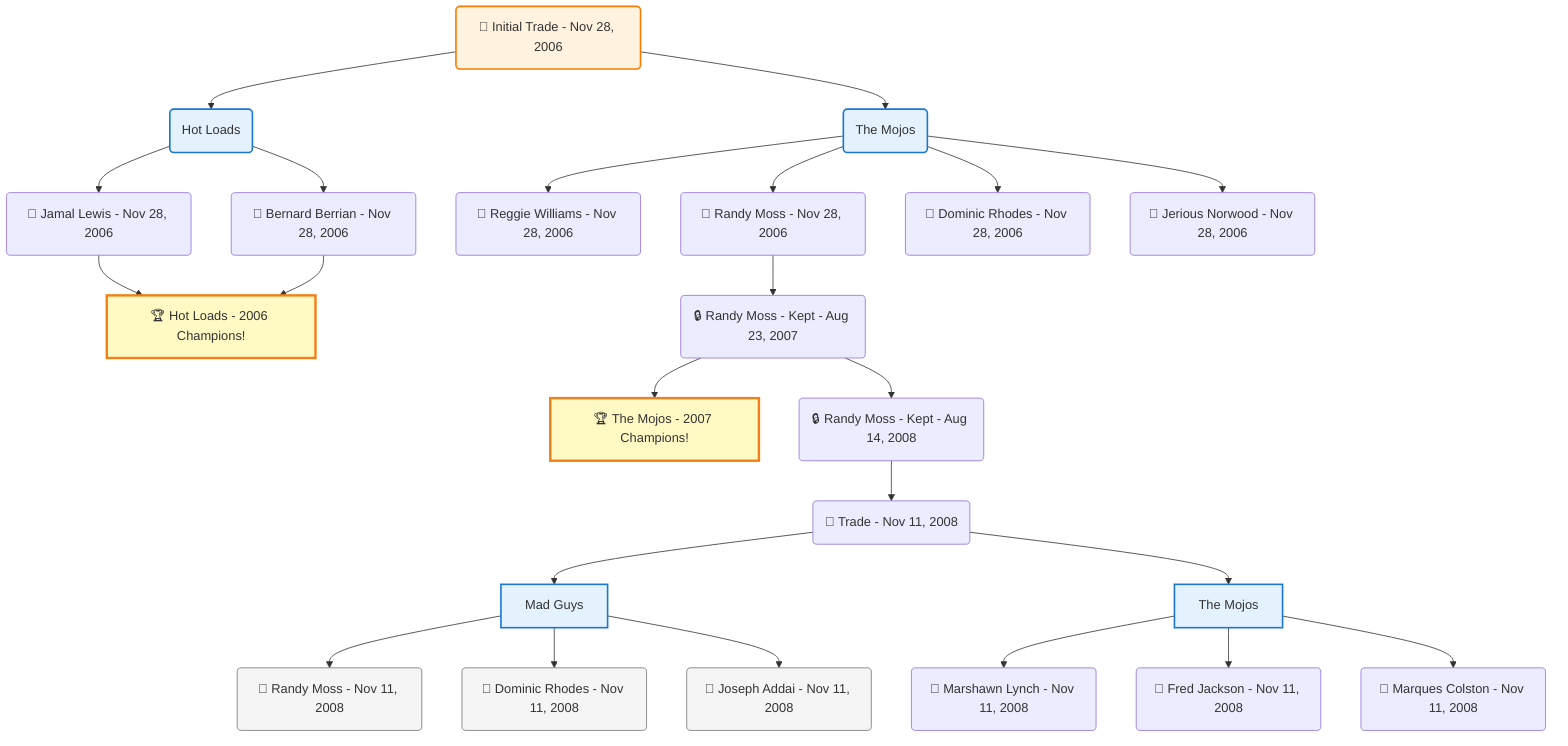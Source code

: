 flowchart TD

    TRADE_MAIN("🔄 Initial Trade - Nov 28, 2006")
    TEAM_1("Hot Loads")
    TEAM_2("The Mojos")
    NODE_0f1d9e0e-cd1c-4a60-b92e-202e6d935f55("🔄 Jamal Lewis - Nov 28, 2006")
    CHAMP_8e9f18ff-62c3-40e8-bb10-32f74cf4ee33_2006["🏆 Hot Loads - 2006 Champions!"]
    NODE_ea837e1f-1038-4fb7-b95d-79f8daf5279e("🔄 Randy Moss - Nov 28, 2006")
    NODE_948023de-1be7-4fea-a6b1-ce74c8ea2703("🔒 Randy Moss - Kept - Aug 23, 2007")
    CHAMP_bbe2d0ad-54cf-4c22-be82-b2a5f262a157_2007["🏆 The Mojos - 2007 Champions!"]
    NODE_76c11a40-51fb-4a0d-8c8c-2dd318625f2d("🔒 Randy Moss - Kept - Aug 14, 2008")
    TRADE_6798db21-367e-4650-aecc-0e1c95d218c9_3("🔄 Trade - Nov 11, 2008")
    TEAM_f5908944-6efd-40eb-af54-6c53004e0e2f_4["Mad Guys"]
    NODE_3fce7705-dd16-41d8-832f-99c179faf58b("🔄 Randy Moss - Nov 11, 2008")
    NODE_b8ffbf1c-7a5f-46fa-a1d3-1191d35db114("🔄 Dominic Rhodes - Nov 11, 2008")
    NODE_ad03f81a-4fb3-4ddd-af19-16136dca43ea("🔄 Joseph Addai - Nov 11, 2008")
    TEAM_bbe2d0ad-54cf-4c22-be82-b2a5f262a157_5["The Mojos"]
    NODE_9f1b91c7-3766-403e-a565-1e431d45c342("🔄 Marshawn Lynch - Nov 11, 2008")
    NODE_0e11436e-f6b8-4944-83b9-a01495af4281("🔄 Fred Jackson - Nov 11, 2008")
    NODE_bae7b97b-9cd3-465f-96e8-dccd9024c915("🔄 Marques Colston - Nov 11, 2008")
    NODE_4a66e6f4-6850-46cb-ae70-91890578144f("🔄 Reggie Williams - Nov 28, 2006")
    NODE_7aed24a6-71ce-4ad3-8218-d5b6b4b8e796("🔄 Bernard Berrian - Nov 28, 2006")
    NODE_1695e839-8cd2-4d8b-ad6e-df55e29c78d9("🔄 Dominic Rhodes - Nov 28, 2006")
    NODE_cdf5dcda-2005-467e-afdb-f4c01462b89a("🔄 Jerious Norwood - Nov 28, 2006")

    TRADE_MAIN --> TEAM_1
    TRADE_MAIN --> TEAM_2
    TEAM_1 --> NODE_0f1d9e0e-cd1c-4a60-b92e-202e6d935f55
    NODE_0f1d9e0e-cd1c-4a60-b92e-202e6d935f55 --> CHAMP_8e9f18ff-62c3-40e8-bb10-32f74cf4ee33_2006
    TEAM_2 --> NODE_ea837e1f-1038-4fb7-b95d-79f8daf5279e
    NODE_ea837e1f-1038-4fb7-b95d-79f8daf5279e --> NODE_948023de-1be7-4fea-a6b1-ce74c8ea2703
    NODE_948023de-1be7-4fea-a6b1-ce74c8ea2703 --> CHAMP_bbe2d0ad-54cf-4c22-be82-b2a5f262a157_2007
    NODE_948023de-1be7-4fea-a6b1-ce74c8ea2703 --> NODE_76c11a40-51fb-4a0d-8c8c-2dd318625f2d
    NODE_76c11a40-51fb-4a0d-8c8c-2dd318625f2d --> TRADE_6798db21-367e-4650-aecc-0e1c95d218c9_3
    TRADE_6798db21-367e-4650-aecc-0e1c95d218c9_3 --> TEAM_f5908944-6efd-40eb-af54-6c53004e0e2f_4
    TEAM_f5908944-6efd-40eb-af54-6c53004e0e2f_4 --> NODE_3fce7705-dd16-41d8-832f-99c179faf58b
    TEAM_f5908944-6efd-40eb-af54-6c53004e0e2f_4 --> NODE_b8ffbf1c-7a5f-46fa-a1d3-1191d35db114
    TEAM_f5908944-6efd-40eb-af54-6c53004e0e2f_4 --> NODE_ad03f81a-4fb3-4ddd-af19-16136dca43ea
    TRADE_6798db21-367e-4650-aecc-0e1c95d218c9_3 --> TEAM_bbe2d0ad-54cf-4c22-be82-b2a5f262a157_5
    TEAM_bbe2d0ad-54cf-4c22-be82-b2a5f262a157_5 --> NODE_9f1b91c7-3766-403e-a565-1e431d45c342
    TEAM_bbe2d0ad-54cf-4c22-be82-b2a5f262a157_5 --> NODE_0e11436e-f6b8-4944-83b9-a01495af4281
    TEAM_bbe2d0ad-54cf-4c22-be82-b2a5f262a157_5 --> NODE_bae7b97b-9cd3-465f-96e8-dccd9024c915
    TEAM_2 --> NODE_4a66e6f4-6850-46cb-ae70-91890578144f
    TEAM_1 --> NODE_7aed24a6-71ce-4ad3-8218-d5b6b4b8e796
    NODE_7aed24a6-71ce-4ad3-8218-d5b6b4b8e796 --> CHAMP_8e9f18ff-62c3-40e8-bb10-32f74cf4ee33_2006
    TEAM_2 --> NODE_1695e839-8cd2-4d8b-ad6e-df55e29c78d9
    TEAM_2 --> NODE_cdf5dcda-2005-467e-afdb-f4c01462b89a

    %% Node styling
    classDef teamNode fill:#e3f2fd,stroke:#1976d2,stroke-width:2px
    classDef tradeNode fill:#fff3e0,stroke:#f57c00,stroke-width:2px
    classDef playerNode fill:#f3e5f5,stroke:#7b1fa2,stroke-width:1px
    classDef nonRootPlayerNode fill:#f5f5f5,stroke:#757575,stroke-width:1px
    classDef endNode fill:#ffebee,stroke:#c62828,stroke-width:2px
    classDef waiverNode fill:#e8f5e8,stroke:#388e3c,stroke-width:2px
    classDef championshipNode fill:#fff9c4,stroke:#f57f17,stroke-width:3px

    class TEAM_1,TEAM_2,TEAM_f5908944-6efd-40eb-af54-6c53004e0e2f_4,TEAM_bbe2d0ad-54cf-4c22-be82-b2a5f262a157_5 teamNode
    class CHAMP_8e9f18ff-62c3-40e8-bb10-32f74cf4ee33_2006,CHAMP_bbe2d0ad-54cf-4c22-be82-b2a5f262a157_2007 championshipNode
    class NODE_3fce7705-dd16-41d8-832f-99c179faf58b,NODE_b8ffbf1c-7a5f-46fa-a1d3-1191d35db114,NODE_ad03f81a-4fb3-4ddd-af19-16136dca43ea nonRootPlayerNode
    class TRADE_MAIN tradeNode